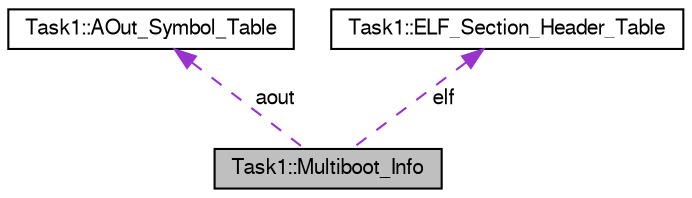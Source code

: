 digraph G
{
  bgcolor="transparent";
  edge [fontname="FreeSans",fontsize="10",labelfontname="FreeSans",labelfontsize="10"];
  node [fontname="FreeSans",fontsize="10",shape=record];
  Node1 [label="Task1::Multiboot_Info",height=0.2,width=0.4,color="black", fillcolor="grey75", style="filled" fontcolor="black"];
  Node2 -> Node1 [dir="back",color="darkorchid3",fontsize="10",style="dashed",label=" aout" ,fontname="FreeSans"];
  Node2 [label="Task1::AOut_Symbol_Table",height=0.2,width=0.4,color="black",URL="$structTask1_1_1AOut__Symbol__Table.html",tooltip="Symbol table for a.out executables."];
  Node3 -> Node1 [dir="back",color="darkorchid3",fontsize="10",style="dashed",label=" elf" ,fontname="FreeSans"];
  Node3 [label="Task1::ELF_Section_Header_Table",height=0.2,width=0.4,color="black",URL="$structTask1_1_1ELF__Section__Header__Table.html",tooltip="Section header table for ELF executables."];
}
